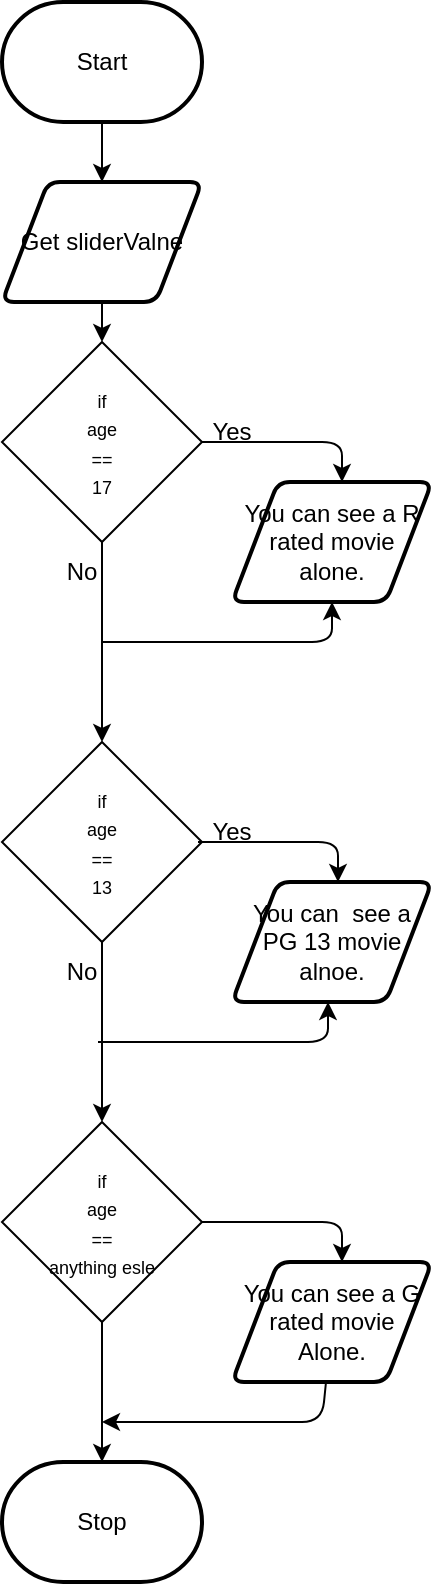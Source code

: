 <mxfile>
    <diagram id="GInHtZuMB5CcCfA9ihm7" name="Page-1">
        <mxGraphModel dx="908" dy="661" grid="1" gridSize="10" guides="1" tooltips="1" connect="1" arrows="1" fold="1" page="1" pageScale="1" pageWidth="850" pageHeight="1100" math="0" shadow="0">
            <root>
                <mxCell id="0"/>
                <mxCell id="1" parent="0"/>
                <mxCell id="33" value="Start" style="strokeWidth=2;html=1;shape=mxgraph.flowchart.terminator;whiteSpace=wrap;" parent="1" vertex="1">
                    <mxGeometry x="320" y="200" width="100" height="60" as="geometry"/>
                </mxCell>
                <mxCell id="34" style="edgeStyle=none;html=1;entryX=0.5;entryY=0;entryDx=0;entryDy=0;" parent="1" source="35" target="42" edge="1">
                    <mxGeometry relative="1" as="geometry"/>
                </mxCell>
                <mxCell id="35" value="Get sliderValne" style="shape=parallelogram;html=1;strokeWidth=2;perimeter=parallelogramPerimeter;whiteSpace=wrap;rounded=1;arcSize=12;size=0.23;" parent="1" vertex="1">
                    <mxGeometry x="320" y="290" width="100" height="60" as="geometry"/>
                </mxCell>
                <mxCell id="36" value="You can see a R rated movie alone." style="shape=parallelogram;html=1;strokeWidth=2;perimeter=parallelogramPerimeter;whiteSpace=wrap;rounded=1;arcSize=12;size=0.23;" parent="1" vertex="1">
                    <mxGeometry x="435" y="440" width="100" height="60" as="geometry"/>
                </mxCell>
                <mxCell id="37" value="Stop" style="strokeWidth=2;html=1;shape=mxgraph.flowchart.terminator;whiteSpace=wrap;" parent="1" vertex="1">
                    <mxGeometry x="320" y="930" width="100" height="60" as="geometry"/>
                </mxCell>
                <mxCell id="38" style="edgeStyle=none;html=1;entryX=0.5;entryY=0;entryDx=0;entryDy=0;" parent="1" target="35" edge="1">
                    <mxGeometry relative="1" as="geometry">
                        <mxPoint x="370" y="260" as="sourcePoint"/>
                    </mxGeometry>
                </mxCell>
                <mxCell id="40" style="edgeStyle=none;html=1;fontSize=9;" parent="1" source="42" edge="1">
                    <mxGeometry relative="1" as="geometry">
                        <mxPoint x="490" y="440" as="targetPoint"/>
                        <Array as="points">
                            <mxPoint x="490" y="420"/>
                        </Array>
                    </mxGeometry>
                </mxCell>
                <mxCell id="41" style="edgeStyle=none;html=1;" parent="1" source="42" target="44" edge="1">
                    <mxGeometry relative="1" as="geometry"/>
                </mxCell>
                <mxCell id="42" value="&lt;font style=&quot;font-size: 9px&quot;&gt;if&lt;br&gt;age&lt;br&gt;==&lt;br&gt;17&lt;br&gt;&lt;/font&gt;" style="rhombus;whiteSpace=wrap;html=1;" parent="1" vertex="1">
                    <mxGeometry x="320" y="370" width="100" height="100" as="geometry"/>
                </mxCell>
                <mxCell id="43" style="edgeStyle=none;html=1;entryX=0.5;entryY=0;entryDx=0;entryDy=0;" parent="1" source="44" target="55" edge="1">
                    <mxGeometry relative="1" as="geometry">
                        <mxPoint x="370" y="710" as="targetPoint"/>
                    </mxGeometry>
                </mxCell>
                <mxCell id="44" value="&lt;font style=&quot;font-size: 9px&quot;&gt;if&lt;br&gt;age&lt;br&gt;==&lt;br&gt;13&lt;br&gt;&lt;/font&gt;" style="rhombus;whiteSpace=wrap;html=1;" parent="1" vertex="1">
                    <mxGeometry x="320" y="570" width="100" height="100" as="geometry"/>
                </mxCell>
                <mxCell id="45" style="edgeStyle=none;html=1;fontSize=9;entryX=0.5;entryY=1;entryDx=0;entryDy=0;" parent="1" target="36" edge="1">
                    <mxGeometry relative="1" as="geometry">
                        <mxPoint x="440" y="529" as="targetPoint"/>
                        <Array as="points">
                            <mxPoint x="485" y="520"/>
                        </Array>
                        <mxPoint x="370" y="520" as="sourcePoint"/>
                    </mxGeometry>
                </mxCell>
                <mxCell id="46" style="edgeStyle=none;html=1;fontSize=9;" parent="1" edge="1">
                    <mxGeometry relative="1" as="geometry">
                        <mxPoint x="488" y="640" as="targetPoint"/>
                        <Array as="points">
                            <mxPoint x="488" y="620"/>
                        </Array>
                        <mxPoint x="418" y="620" as="sourcePoint"/>
                    </mxGeometry>
                </mxCell>
                <mxCell id="48" value="You can&amp;nbsp; see a PG 13 movie alnoe." style="shape=parallelogram;html=1;strokeWidth=2;perimeter=parallelogramPerimeter;whiteSpace=wrap;rounded=1;arcSize=12;size=0.23;" parent="1" vertex="1">
                    <mxGeometry x="435" y="640" width="100" height="60" as="geometry"/>
                </mxCell>
                <mxCell id="49" value="Yes" style="text;html=1;strokeColor=none;fillColor=none;align=center;verticalAlign=middle;whiteSpace=wrap;rounded=0;" parent="1" vertex="1">
                    <mxGeometry x="405" y="400" width="60" height="30" as="geometry"/>
                </mxCell>
                <mxCell id="50" value="Yes" style="text;html=1;strokeColor=none;fillColor=none;align=center;verticalAlign=middle;whiteSpace=wrap;rounded=0;" parent="1" vertex="1">
                    <mxGeometry x="405" y="600" width="60" height="30" as="geometry"/>
                </mxCell>
                <mxCell id="51" value="No" style="text;html=1;strokeColor=none;fillColor=none;align=center;verticalAlign=middle;whiteSpace=wrap;rounded=0;" parent="1" vertex="1">
                    <mxGeometry x="330" y="470" width="60" height="30" as="geometry"/>
                </mxCell>
                <mxCell id="52" value="No" style="text;html=1;strokeColor=none;fillColor=none;align=center;verticalAlign=middle;whiteSpace=wrap;rounded=0;" parent="1" vertex="1">
                    <mxGeometry x="330" y="670" width="60" height="30" as="geometry"/>
                </mxCell>
                <mxCell id="57" style="edgeStyle=none;html=1;" parent="1" source="55" target="37" edge="1">
                    <mxGeometry relative="1" as="geometry"/>
                </mxCell>
                <mxCell id="55" value="&lt;font style=&quot;font-size: 9px&quot;&gt;if&lt;br&gt;age&lt;br&gt;==&lt;br&gt;anything esle&lt;br&gt;&lt;/font&gt;" style="rhombus;whiteSpace=wrap;html=1;" parent="1" vertex="1">
                    <mxGeometry x="320" y="760" width="100" height="100" as="geometry"/>
                </mxCell>
                <mxCell id="56" style="edgeStyle=none;html=1;fontSize=9;entryX=0.5;entryY=1;entryDx=0;entryDy=0;" parent="1" edge="1">
                    <mxGeometry relative="1" as="geometry">
                        <mxPoint x="483" y="700" as="targetPoint"/>
                        <Array as="points">
                            <mxPoint x="483" y="720"/>
                        </Array>
                        <mxPoint x="368" y="720" as="sourcePoint"/>
                    </mxGeometry>
                </mxCell>
                <mxCell id="61" style="edgeStyle=none;html=1;" edge="1" parent="1" source="58">
                    <mxGeometry relative="1" as="geometry">
                        <mxPoint x="370" y="910" as="targetPoint"/>
                        <Array as="points">
                            <mxPoint x="480" y="910"/>
                        </Array>
                    </mxGeometry>
                </mxCell>
                <mxCell id="58" value="You can see a G rated movie Alone." style="shape=parallelogram;html=1;strokeWidth=2;perimeter=parallelogramPerimeter;whiteSpace=wrap;rounded=1;arcSize=12;size=0.23;" parent="1" vertex="1">
                    <mxGeometry x="435" y="830" width="100" height="60" as="geometry"/>
                </mxCell>
                <mxCell id="59" style="edgeStyle=none;html=1;fontSize=9;" edge="1" parent="1">
                    <mxGeometry relative="1" as="geometry">
                        <mxPoint x="490" y="830" as="targetPoint"/>
                        <Array as="points">
                            <mxPoint x="490" y="810"/>
                        </Array>
                        <mxPoint x="420" y="810" as="sourcePoint"/>
                    </mxGeometry>
                </mxCell>
            </root>
        </mxGraphModel>
    </diagram>
</mxfile>